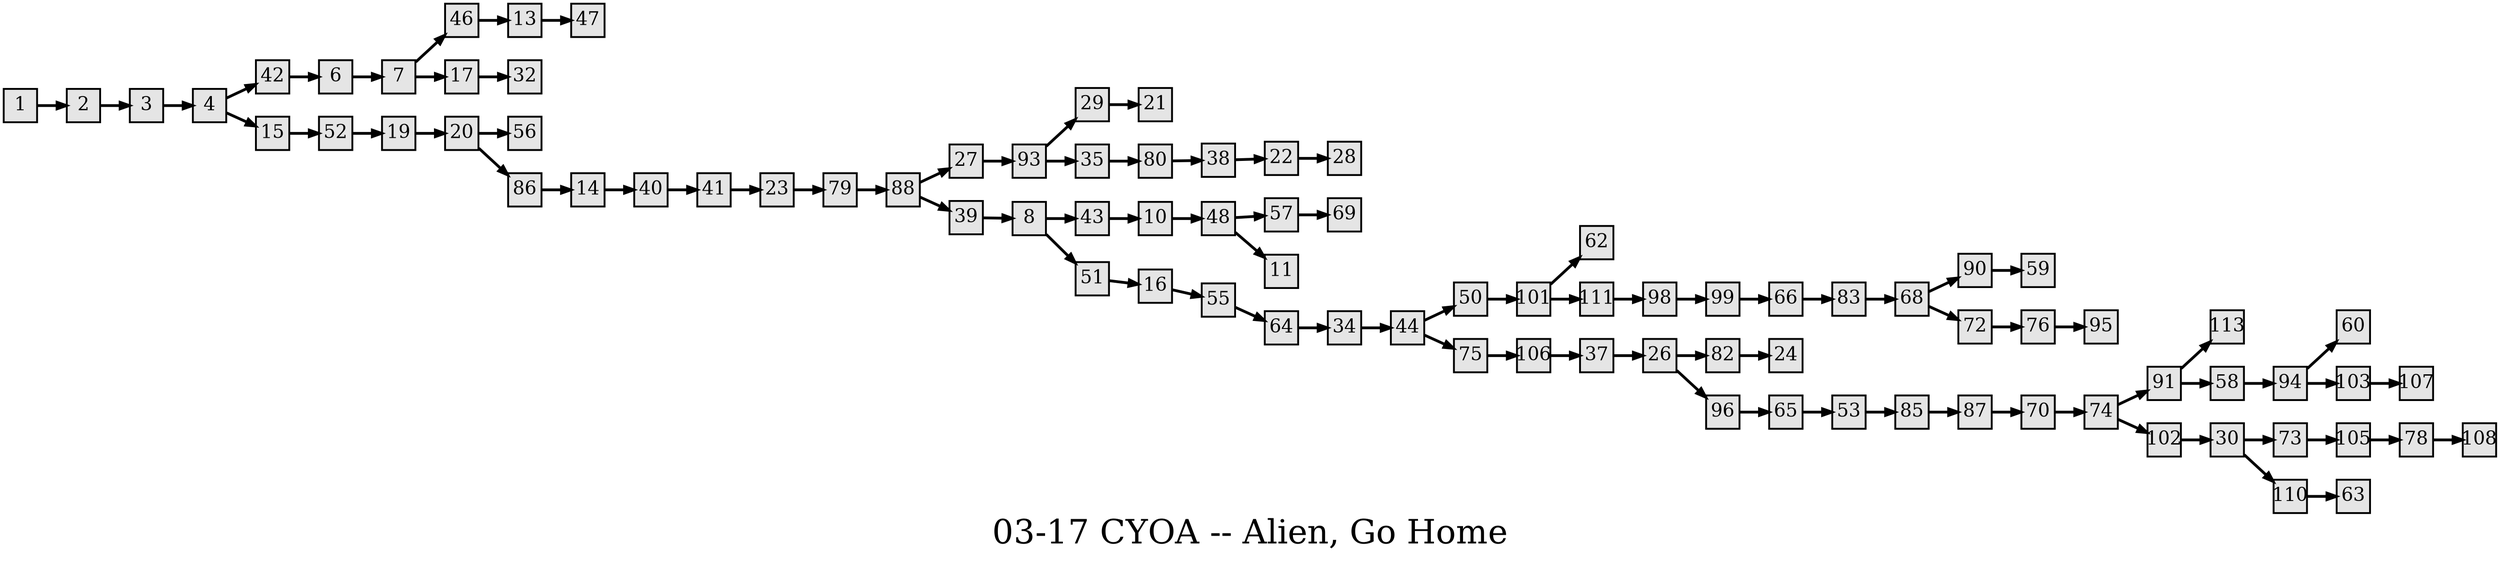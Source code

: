 digraph g{
  graph [ label="03-17 CYOA -- Alien, Go Home" rankdir=LR, ordering=out, fontsize=36, nodesep="0.35", ranksep="0.45"];
  node  [shape=rect, penwidth=2, fontsize=20, style=filled, fillcolor=grey90, margin="0,0", labelfloat=true, regular=true, fixedsize=true];
  edge  [labelfloat=true, penwidth=3, fontsize=12];

  1 -> 2;
  2 -> 3;
  3 -> 4;
  4 -> 42;
  4 -> 15;
  6 -> 7;
  7 -> 46;
  7 -> 17;
  8 -> 43;
  8 -> 51;
  10 -> 48;
  13 -> 47;
  14 -> 40;
  15 -> 52;
  16 -> 55;
  17 -> 32;
  19 -> 20;
  20 -> 56;
  20 -> 86;
  22 -> 28;
  23 -> 79;
  26 -> 82;
  26 -> 96;
  27 -> 93;
  29 -> 21;
  30 -> 73;
  30 -> 110;
  34 -> 44;
  35 -> 80;
  37 -> 26;
  38 -> 22;
  39 -> 8;
  40 -> 41;
  41 -> 23;
  42 -> 6;
  43 -> 10;
  44 -> 50;
  44 -> 75;
  46 -> 13;
  48 -> 57;
  48 -> 11;
  50 -> 101;
  51 -> 16;
  52 -> 19;
  53 -> 85;
  55 -> 64;
  57 -> 69;
  58 -> 94;
  64 -> 34;
  65 -> 53;
  66 -> 83;
  68 -> 90;
  68 -> 72;
  70 -> 74;
  72 -> 76;
  73 -> 105;
  74 -> 91;
  74 -> 102;
  75 -> 106;
  76 -> 95;
  78 -> 108;
  79 -> 88;
  80 -> 38;
  82 -> 24;
  83 -> 68;
  85 -> 87;
  86 -> 14;
  87 -> 70;
  88 -> 27;
  88 -> 39;
  90 -> 59;
  91 -> 113;
  91 -> 58;
  93 -> 29;
  93 -> 35;
  94 -> 60;
  94 -> 103;
  96 -> 65;
  98 -> 99;
  99 -> 66;
  101 -> 62;
  101 -> 111;
  102 -> 30;
  103 -> 107;
  105 -> 78;
  106 -> 37;
  110 -> 63;
  111 -> 98;
}

